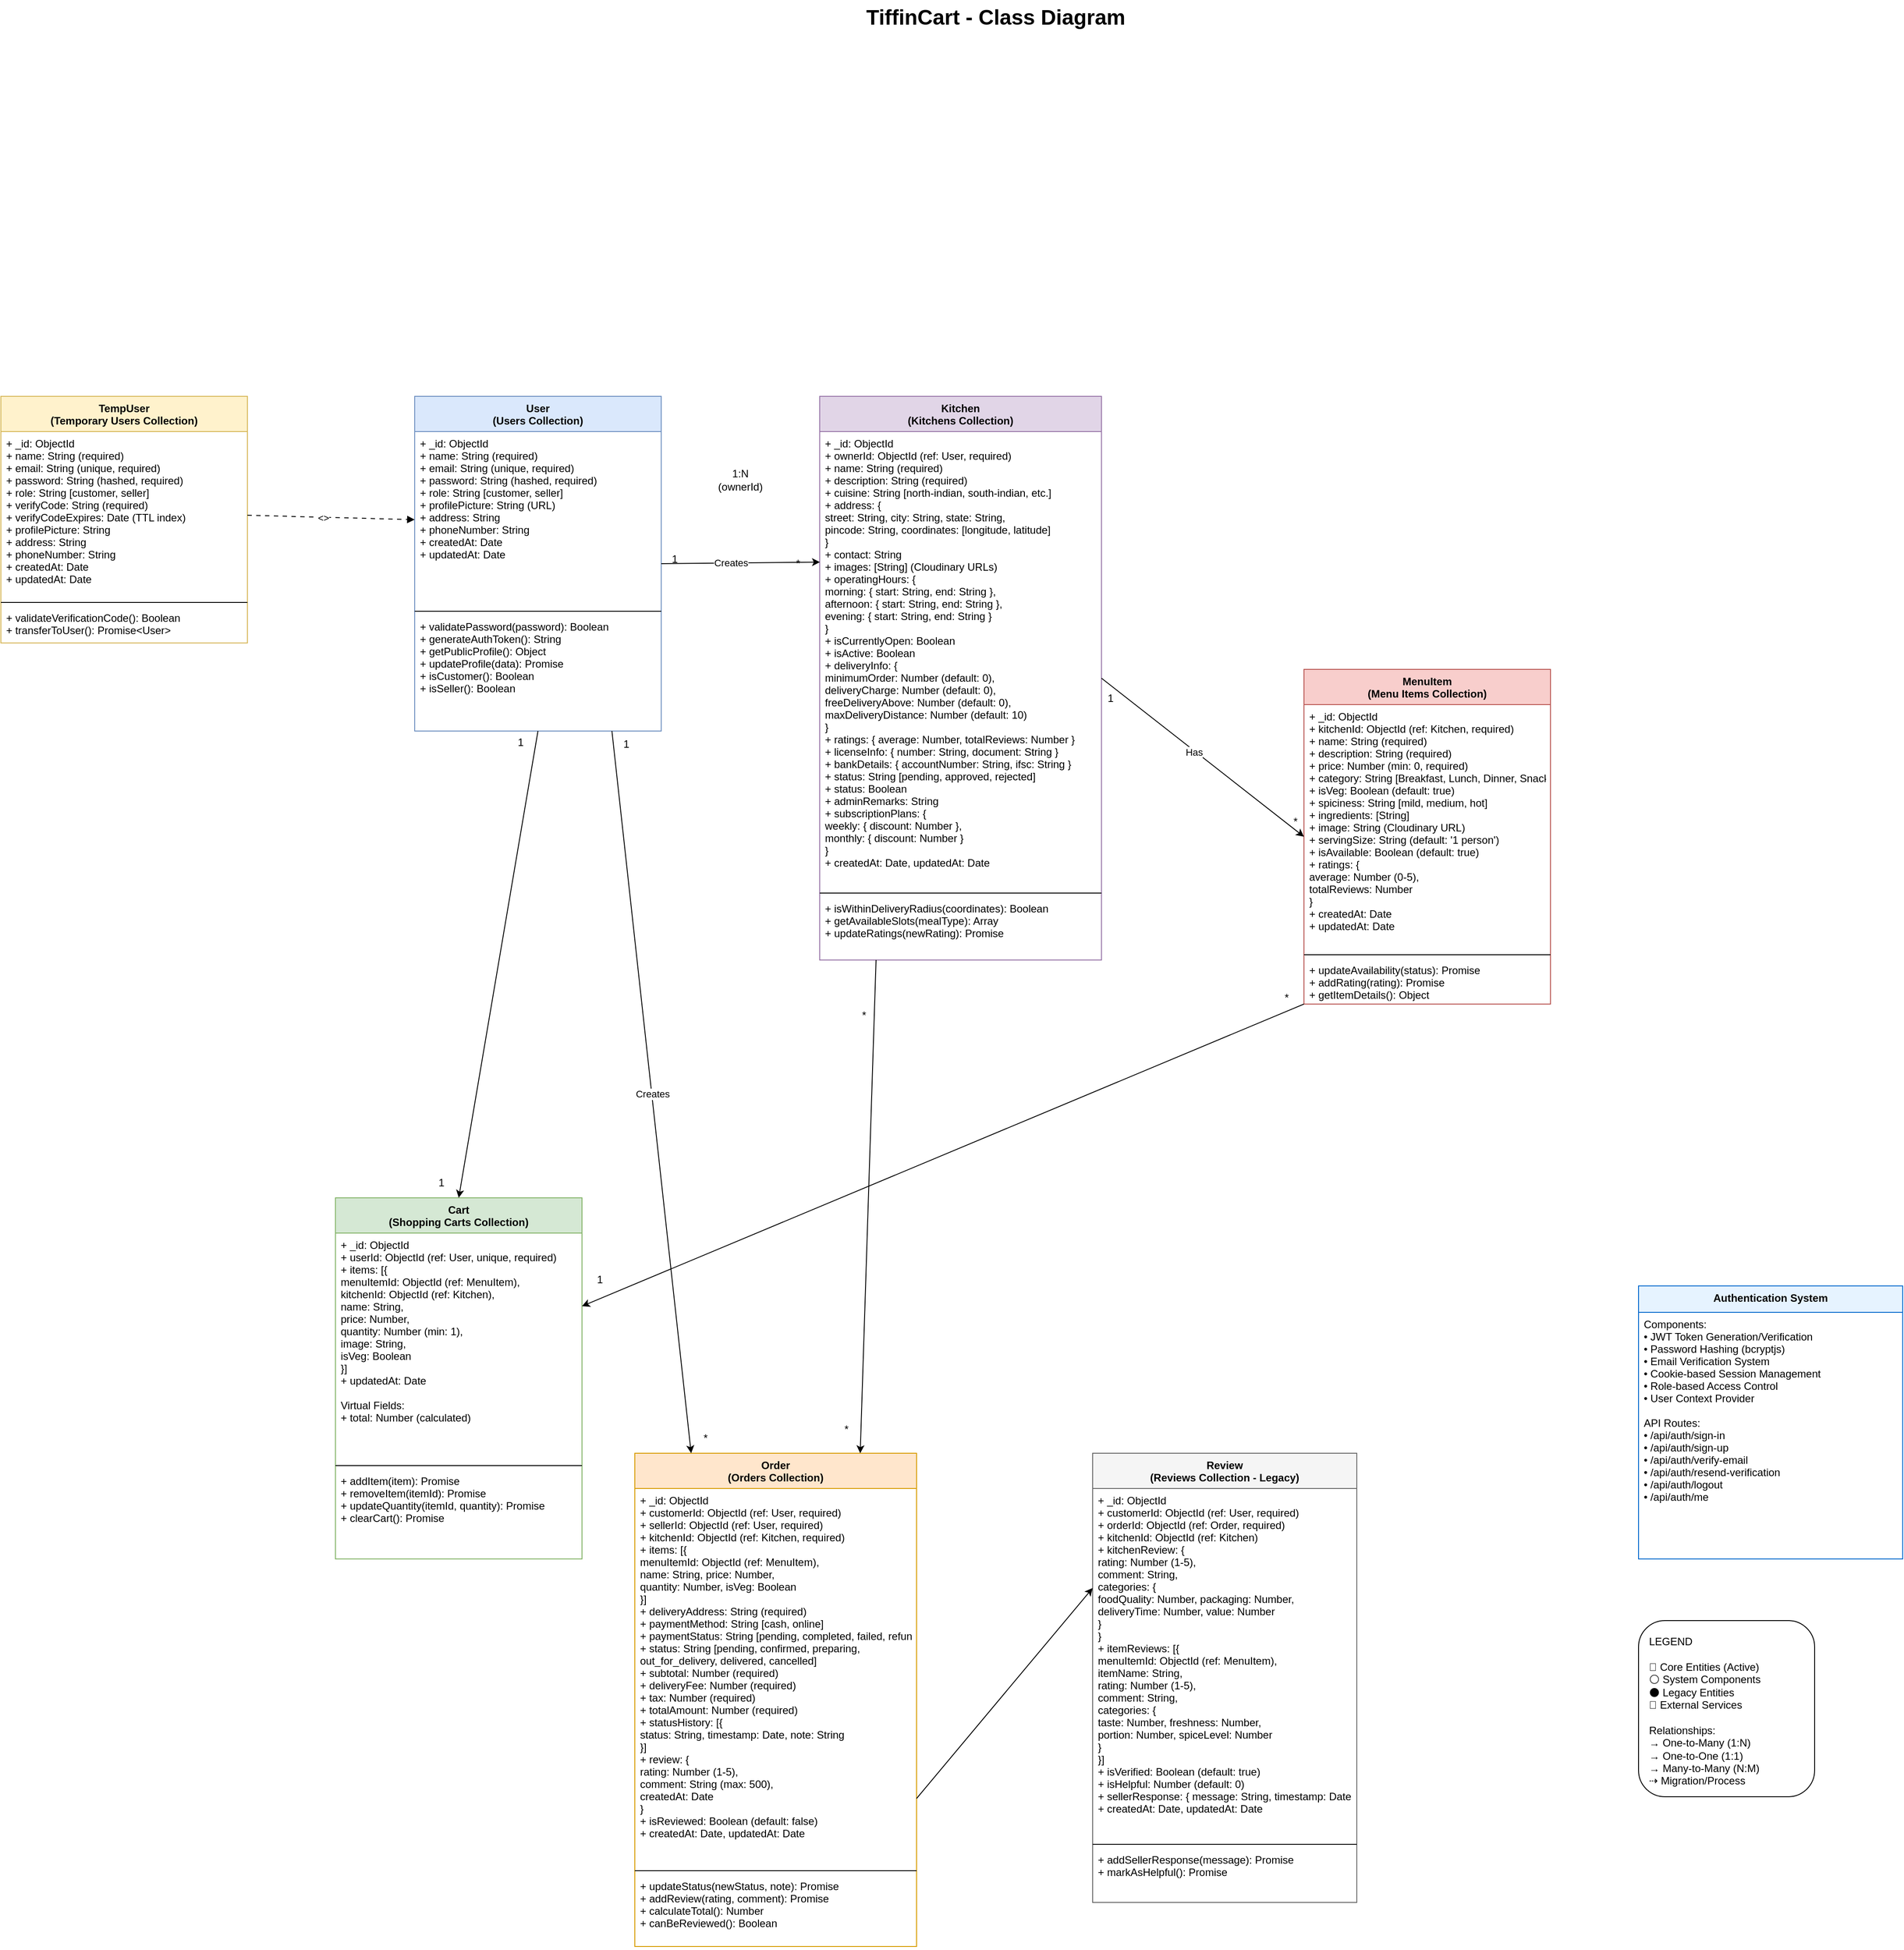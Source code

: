 <mxfile>
    <diagram name="TiffinCart System Architecture" id="tiffincart-class-diagram">
        <mxGraphModel dx="3574" dy="3462" grid="1" gridSize="10" guides="1" tooltips="1" connect="1" arrows="1" fold="1" page="1" pageScale="1" pageWidth="1654" pageHeight="2336" math="0" shadow="0">
            <root>
                <mxCell id="0"/>
                <mxCell id="1" parent="0"/>
                <mxCell id="user-class" value="User&#xa;(Users Collection)" style="swimlane;fontStyle=1;align=center;verticalAlign=top;childLayout=stackLayout;horizontal=1;startSize=40;horizontalStack=0;resizeParent=1;resizeParentMax=0;resizeLast=0;collapsible=1;marginBottom=0;fillColor=#dae8fc;strokeColor=#6c8ebf;" parent="1" vertex="1">
                    <mxGeometry x="190" y="-210" width="280" height="380" as="geometry"/>
                </mxCell>
                <mxCell id="user-attributes" value="+ _id: ObjectId&#xa;+ name: String (required)&#xa;+ email: String (unique, required)&#xa;+ password: String (hashed, required)&#xa;+ role: String [customer, seller]&#xa;+ profilePicture: String (URL)&#xa;+ address: String&#xa;+ phoneNumber: String&#xa;+ createdAt: Date&#xa;+ updatedAt: Date" style="text;strokeColor=none;fillColor=none;align=left;verticalAlign=top;spacingLeft=4;spacingRight=4;overflow=hidden;rotatable=0;points=[[0,0.5],[1,0.5]];portConstraint=eastwest;" parent="user-class" vertex="1">
                    <mxGeometry y="40" width="280" height="200" as="geometry"/>
                </mxCell>
                <mxCell id="user-separator" value="" style="line;strokeWidth=1;fillColor=none;align=left;verticalAlign=middle;spacingTop=-1;spacingLeft=3;spacingRight=3;rotatable=0;labelPosition=right;points=[];portConstraint=eastwest;" parent="user-class" vertex="1">
                    <mxGeometry y="240" width="280" height="8" as="geometry"/>
                </mxCell>
                <mxCell id="user-methods" value="+ validatePassword(password): Boolean&#xa;+ generateAuthToken(): String&#xa;+ getPublicProfile(): Object&#xa;+ updateProfile(data): Promise&#xa;+ isCustomer(): Boolean&#xa;+ isSeller(): Boolean" style="text;strokeColor=none;fillColor=none;align=left;verticalAlign=top;spacingLeft=4;spacingRight=4;overflow=hidden;rotatable=0;points=[[0,0.5],[1,0.5]];portConstraint=eastwest;" parent="user-class" vertex="1">
                    <mxGeometry y="248" width="280" height="132" as="geometry"/>
                </mxCell>
                <mxCell id="tempuser-class" value="TempUser&#xa;(Temporary Users Collection)" style="swimlane;fontStyle=1;align=center;verticalAlign=top;childLayout=stackLayout;horizontal=1;startSize=40;horizontalStack=0;resizeParent=1;resizeParentMax=0;resizeLast=0;collapsible=1;marginBottom=0;fillColor=#fff2cc;strokeColor=#d6b656;" parent="1" vertex="1">
                    <mxGeometry x="-280" y="-210" width="280" height="280" as="geometry"/>
                </mxCell>
                <mxCell id="tempuser-attributes" value="+ _id: ObjectId&#xa;+ name: String (required)&#xa;+ email: String (unique, required)&#xa;+ password: String (hashed, required)&#xa;+ role: String [customer, seller]&#xa;+ verifyCode: String (required)&#xa;+ verifyCodeExpires: Date (TTL index)&#xa;+ profilePicture: String&#xa;+ address: String&#xa;+ phoneNumber: String&#xa;+ createdAt: Date&#xa;+ updatedAt: Date" style="text;strokeColor=none;fillColor=none;align=left;verticalAlign=top;spacingLeft=4;spacingRight=4;overflow=hidden;rotatable=0;points=[[0,0.5],[1,0.5]];portConstraint=eastwest;" parent="tempuser-class" vertex="1">
                    <mxGeometry y="40" width="280" height="190" as="geometry"/>
                </mxCell>
                <mxCell id="tempuser-separator" value="" style="line;strokeWidth=1;fillColor=none;align=left;verticalAlign=middle;spacingTop=-1;spacingLeft=3;spacingRight=3;rotatable=0;labelPosition=right;points=[];portConstraint=eastwest;" parent="tempuser-class" vertex="1">
                    <mxGeometry y="230" width="280" height="8" as="geometry"/>
                </mxCell>
                <mxCell id="tempuser-methods" value="+ validateVerificationCode(): Boolean&#xa;+ transferToUser(): Promise&lt;User&gt;" style="text;strokeColor=none;fillColor=none;align=left;verticalAlign=top;spacingLeft=4;spacingRight=4;overflow=hidden;rotatable=0;points=[[0,0.5],[1,0.5]];portConstraint=eastwest;" parent="tempuser-class" vertex="1">
                    <mxGeometry y="238" width="280" height="42" as="geometry"/>
                </mxCell>
                <mxCell id="kitchen-class" value="Kitchen&#xa;(Kitchens Collection)" style="swimlane;fontStyle=1;align=center;verticalAlign=top;childLayout=stackLayout;horizontal=1;startSize=40;horizontalStack=0;resizeParent=1;resizeParentMax=0;resizeLast=0;collapsible=1;marginBottom=0;fillColor=#e1d5e7;strokeColor=#9673a6;" parent="1" vertex="1">
                    <mxGeometry x="650" y="-210" width="320" height="640" as="geometry"/>
                </mxCell>
                <mxCell id="kitchen-attributes" value="+ _id: ObjectId&#xa;+ ownerId: ObjectId (ref: User, required)&#xa;+ name: String (required)&#xa;+ description: String (required)&#xa;+ cuisine: String [north-indian, south-indian, etc.]&#xa;+ address: {&#xa;    street: String, city: String, state: String,&#xa;    pincode: String, coordinates: [longitude, latitude]&#xa;}&#xa;+ contact: String&#xa;+ images: [String] (Cloudinary URLs)&#xa;+ operatingHours: {&#xa;    morning: { start: String, end: String },&#xa;    afternoon: { start: String, end: String },&#xa;    evening: { start: String, end: String }&#xa;}&#xa;+ isCurrentlyOpen: Boolean&#xa;+ isActive: Boolean&#xa;+ deliveryInfo: {&#xa;    minimumOrder: Number (default: 0),&#xa;    deliveryCharge: Number (default: 0),&#xa;    freeDeliveryAbove: Number (default: 0),&#xa;    maxDeliveryDistance: Number (default: 10)&#xa;}&#xa;+ ratings: { average: Number, totalReviews: Number }&#xa;+ licenseInfo: { number: String, document: String }&#xa;+ bankDetails: { accountNumber: String, ifsc: String }&#xa;+ status: String [pending, approved, rejected]&#xa;+ status: Boolean&#xa;+ adminRemarks: String&#xa;+ subscriptionPlans: {&#xa;    weekly: { discount: Number },&#xa;    monthly: { discount: Number }&#xa;}&#xa;+ createdAt: Date, updatedAt: Date" style="text;strokeColor=none;fillColor=none;align=left;verticalAlign=top;spacingLeft=4;spacingRight=4;overflow=hidden;rotatable=0;points=[[0,0.5],[1,0.5]];portConstraint=eastwest;" parent="kitchen-class" vertex="1">
                    <mxGeometry y="40" width="320" height="520" as="geometry"/>
                </mxCell>
                <mxCell id="kitchen-separator" value="" style="line;strokeWidth=1;fillColor=none;align=left;verticalAlign=middle;spacingTop=-1;spacingLeft=3;spacingRight=3;rotatable=0;labelPosition=right;points=[];portConstraint=eastwest;" parent="kitchen-class" vertex="1">
                    <mxGeometry y="560" width="320" height="8" as="geometry"/>
                </mxCell>
                <mxCell id="kitchen-methods" value="+ isWithinDeliveryRadius(coordinates): Boolean&#xa;+ getAvailableSlots(mealType): Array&#xa;+ updateRatings(newRating): Promise" style="text;strokeColor=none;fillColor=none;align=left;verticalAlign=top;spacingLeft=4;spacingRight=4;overflow=hidden;rotatable=0;points=[[0,0.5],[1,0.5]];portConstraint=eastwest;" parent="kitchen-class" vertex="1">
                    <mxGeometry y="568" width="320" height="72" as="geometry"/>
                </mxCell>
                <mxCell id="menuitem-class" value="MenuItem&#xa;(Menu Items Collection)" style="swimlane;fontStyle=1;align=center;verticalAlign=top;childLayout=stackLayout;horizontal=1;startSize=40;horizontalStack=0;resizeParent=1;resizeParentMax=0;resizeLast=0;collapsible=1;marginBottom=0;fillColor=#f8cecc;strokeColor=#b85450;" parent="1" vertex="1">
                    <mxGeometry x="1200" y="100" width="280" height="380" as="geometry"/>
                </mxCell>
                <mxCell id="menuitem-attributes" value="+ _id: ObjectId&#xa;+ kitchenId: ObjectId (ref: Kitchen, required)&#xa;+ name: String (required)&#xa;+ description: String (required)&#xa;+ price: Number (min: 0, required)&#xa;+ category: String [Breakfast, Lunch, Dinner, Snacks, Dessert]&#xa;+ isVeg: Boolean (default: true)&#xa;+ spiciness: String [mild, medium, hot]&#xa;+ ingredients: [String]&#xa;+ image: String (Cloudinary URL)&#xa;+ servingSize: String (default: &#39;1 person&#39;)&#xa;+ isAvailable: Boolean (default: true)&#xa;+ ratings: {&#xa;    average: Number (0-5),&#xa;    totalReviews: Number&#xa;}&#xa;+ createdAt: Date&#xa;+ updatedAt: Date" style="text;strokeColor=none;fillColor=none;align=left;verticalAlign=top;spacingLeft=4;spacingRight=4;overflow=hidden;rotatable=0;points=[[0,0.5],[1,0.5]];portConstraint=eastwest;" parent="menuitem-class" vertex="1">
                    <mxGeometry y="40" width="280" height="280" as="geometry"/>
                </mxCell>
                <mxCell id="menuitem-separator" value="" style="line;strokeWidth=1;fillColor=none;align=left;verticalAlign=middle;spacingTop=-1;spacingLeft=3;spacingRight=3;rotatable=0;labelPosition=right;points=[];portConstraint=eastwest;" parent="menuitem-class" vertex="1">
                    <mxGeometry y="320" width="280" height="8" as="geometry"/>
                </mxCell>
                <mxCell id="menuitem-methods" value="+ updateAvailability(status): Promise&#xa;+ addRating(rating): Promise&#xa;+ getItemDetails(): Object" style="text;strokeColor=none;fillColor=none;align=left;verticalAlign=top;spacingLeft=4;spacingRight=4;overflow=hidden;rotatable=0;points=[[0,0.5],[1,0.5]];portConstraint=eastwest;" parent="menuitem-class" vertex="1">
                    <mxGeometry y="328" width="280" height="52" as="geometry"/>
                </mxCell>
                <mxCell id="cart-class" value="Cart&#xa;(Shopping Carts Collection)" style="swimlane;fontStyle=1;align=center;verticalAlign=top;childLayout=stackLayout;horizontal=1;startSize=40;horizontalStack=0;resizeParent=1;resizeParentMax=0;resizeLast=0;collapsible=1;marginBottom=0;fillColor=#d5e8d4;strokeColor=#82b366;" parent="1" vertex="1">
                    <mxGeometry x="100" y="700" width="280" height="410" as="geometry"/>
                </mxCell>
                <mxCell id="cart-attributes" value="+ _id: ObjectId&#xa;+ userId: ObjectId (ref: User, unique, required)&#xa;+ items: [{&#xa;    menuItemId: ObjectId (ref: MenuItem),&#xa;    kitchenId: ObjectId (ref: Kitchen),&#xa;    name: String,&#xa;    price: Number,&#xa;    quantity: Number (min: 1),&#xa;    image: String,&#xa;    isVeg: Boolean&#xa;}]&#xa;+ updatedAt: Date&#xa;&#xa;Virtual Fields:&#xa;+ total: Number (calculated)" style="text;strokeColor=none;fillColor=none;align=left;verticalAlign=top;spacingLeft=4;spacingRight=4;overflow=hidden;rotatable=0;points=[[0,0.5],[1,0.5]];portConstraint=eastwest;" parent="cart-class" vertex="1">
                    <mxGeometry y="40" width="280" height="260" as="geometry"/>
                </mxCell>
                <mxCell id="cart-separator" value="" style="line;strokeWidth=1;fillColor=none;align=left;verticalAlign=middle;spacingTop=-1;spacingLeft=3;spacingRight=3;rotatable=0;labelPosition=right;points=[];portConstraint=eastwest;" parent="cart-class" vertex="1">
                    <mxGeometry y="300" width="280" height="8" as="geometry"/>
                </mxCell>
                <mxCell id="cart-methods" value="+ addItem(item): Promise&#xa;+ removeItem(itemId): Promise&#xa;+ updateQuantity(itemId, quantity): Promise&#xa;+ clearCart(): Promise" style="text;strokeColor=none;fillColor=none;align=left;verticalAlign=top;spacingLeft=4;spacingRight=4;overflow=hidden;rotatable=0;points=[[0,0.5],[1,0.5]];portConstraint=eastwest;" parent="cart-class" vertex="1">
                    <mxGeometry y="308" width="280" height="102" as="geometry"/>
                </mxCell>
                <mxCell id="order-class" value="Order&#xa;(Orders Collection)" style="swimlane;fontStyle=1;align=center;verticalAlign=top;childLayout=stackLayout;horizontal=1;startSize=40;horizontalStack=0;resizeParent=1;resizeParentMax=0;resizeLast=0;collapsible=1;marginBottom=0;fillColor=#ffe6cc;strokeColor=#d79b00;" parent="1" vertex="1">
                    <mxGeometry x="440" y="990" width="320" height="560" as="geometry"/>
                </mxCell>
                <mxCell id="order-attributes" value="+ _id: ObjectId&#xa;+ customerId: ObjectId (ref: User, required)&#xa;+ sellerId: ObjectId (ref: User, required)&#xa;+ kitchenId: ObjectId (ref: Kitchen, required)&#xa;+ items: [{&#xa;    menuItemId: ObjectId (ref: MenuItem),&#xa;    name: String, price: Number,&#xa;    quantity: Number, isVeg: Boolean&#xa;}]&#xa;+ deliveryAddress: String (required)&#xa;+ paymentMethod: String [cash, online]&#xa;+ paymentStatus: String [pending, completed, failed, refunded]&#xa;+ status: String [pending, confirmed, preparing, &#xa;    out_for_delivery, delivered, cancelled]&#xa;+ subtotal: Number (required)&#xa;+ deliveryFee: Number (required)&#xa;+ tax: Number (required)&#xa;+ totalAmount: Number (required)&#xa;+ statusHistory: [{&#xa;    status: String, timestamp: Date, note: String&#xa;}]&#xa;+ review: {&#xa;    rating: Number (1-5),&#xa;    comment: String (max: 500),&#xa;    createdAt: Date&#xa;}&#xa;+ isReviewed: Boolean (default: false)&#xa;+ createdAt: Date, updatedAt: Date" style="text;strokeColor=none;fillColor=none;align=left;verticalAlign=top;spacingLeft=4;spacingRight=4;overflow=hidden;rotatable=0;points=[[0,0.5],[1,0.5]];portConstraint=eastwest;" parent="order-class" vertex="1">
                    <mxGeometry y="40" width="320" height="430" as="geometry"/>
                </mxCell>
                <mxCell id="order-separator" value="" style="line;strokeWidth=1;fillColor=none;align=left;verticalAlign=middle;spacingTop=-1;spacingLeft=3;spacingRight=3;rotatable=0;labelPosition=right;points=[];portConstraint=eastwest;" parent="order-class" vertex="1">
                    <mxGeometry y="470" width="320" height="8" as="geometry"/>
                </mxCell>
                <mxCell id="order-methods" value="+ updateStatus(newStatus, note): Promise&#xa;+ addReview(rating, comment): Promise&#xa;+ calculateTotal(): Number&#xa;+ canBeReviewed(): Boolean" style="text;strokeColor=none;fillColor=none;align=left;verticalAlign=top;spacingLeft=4;spacingRight=4;overflow=hidden;rotatable=0;points=[[0,0.5],[1,0.5]];portConstraint=eastwest;" parent="order-class" vertex="1">
                    <mxGeometry y="478" width="320" height="82" as="geometry"/>
                </mxCell>
                <mxCell id="review-class" value="Review&#xa;(Reviews Collection - Legacy)" style="swimlane;fontStyle=1;align=center;verticalAlign=top;childLayout=stackLayout;horizontal=1;startSize=40;horizontalStack=0;resizeParent=1;resizeParentMax=0;resizeLast=0;collapsible=1;marginBottom=0;fillColor=#f5f5f5;strokeColor=#666666;" parent="1" vertex="1">
                    <mxGeometry x="960" y="990" width="300" height="510" as="geometry"/>
                </mxCell>
                <mxCell id="review-attributes" value="+ _id: ObjectId&#xa;+ customerId: ObjectId (ref: User, required)&#xa;+ orderId: ObjectId (ref: Order, required)&#xa;+ kitchenId: ObjectId (ref: Kitchen)&#xa;+ kitchenReview: {&#xa;    rating: Number (1-5),&#xa;    comment: String,&#xa;    categories: {&#xa;        foodQuality: Number, packaging: Number,&#xa;        deliveryTime: Number, value: Number&#xa;    }&#xa;}&#xa;+ itemReviews: [{&#xa;    menuItemId: ObjectId (ref: MenuItem),&#xa;    itemName: String,&#xa;    rating: Number (1-5),&#xa;    comment: String,&#xa;    categories: {&#xa;        taste: Number, freshness: Number,&#xa;        portion: Number, spiceLevel: Number&#xa;    }&#xa;}]&#xa;+ isVerified: Boolean (default: true)&#xa;+ isHelpful: Number (default: 0)&#xa;+ sellerResponse: { message: String, timestamp: Date }&#xa;+ createdAt: Date, updatedAt: Date" style="text;strokeColor=none;fillColor=none;align=left;verticalAlign=top;spacingLeft=4;spacingRight=4;overflow=hidden;rotatable=0;points=[[0,0.5],[1,0.5]];portConstraint=eastwest;" parent="review-class" vertex="1">
                    <mxGeometry y="40" width="300" height="400" as="geometry"/>
                </mxCell>
                <mxCell id="review-separator" value="" style="line;strokeWidth=1;fillColor=none;align=left;verticalAlign=middle;spacingTop=-1;spacingLeft=3;spacingRight=3;rotatable=0;labelPosition=right;points=[];portConstraint=eastwest;" parent="review-class" vertex="1">
                    <mxGeometry y="440" width="300" height="8" as="geometry"/>
                </mxCell>
                <mxCell id="review-methods" value="+ addSellerResponse(message): Promise&#xa;+ markAsHelpful(): Promise" style="text;strokeColor=none;fillColor=none;align=left;verticalAlign=top;spacingLeft=4;spacingRight=4;overflow=hidden;rotatable=0;points=[[0,0.5],[1,0.5]];portConstraint=eastwest;" parent="review-class" vertex="1">
                    <mxGeometry y="448" width="300" height="62" as="geometry"/>
                </mxCell>
                <mxCell id="auth-system" value="Authentication System" style="swimlane;fontStyle=1;align=center;verticalAlign=top;childLayout=stackLayout;horizontal=1;startSize=30;horizontalStack=0;resizeParent=1;resizeParentMax=0;resizeLast=0;collapsible=1;marginBottom=0;fillColor=#e6f3ff;strokeColor=#0066cc;" parent="1" vertex="1">
                    <mxGeometry x="1580" y="800" width="300" height="310" as="geometry"/>
                </mxCell>
                <mxCell id="auth-components" value="Components:&#xa;• JWT Token Generation/Verification&#xa;• Password Hashing (bcryptjs)&#xa;• Email Verification System&#xa;• Cookie-based Session Management&#xa;• Role-based Access Control&#xa;• User Context Provider&#xa;&#xa;API Routes:&#xa;• /api/auth/sign-in&#xa;• /api/auth/sign-up&#xa;• /api/auth/verify-email&#xa;• /api/auth/resend-verification&#xa;• /api/auth/logout&#xa;• /api/auth/me" style="text;strokeColor=none;fillColor=none;align=left;verticalAlign=top;spacingLeft=4;spacingRight=4;overflow=hidden;rotatable=0;points=[[0,0.5],[1,0.5]];portConstraint=eastwest;" parent="auth-system" vertex="1">
                    <mxGeometry y="30" width="300" height="280" as="geometry"/>
                </mxCell>
                <mxCell id="user-kitchen-relation" value="" style="endArrow=classic;html=1;rounded=0;exitX=1;exitY=0.5;exitDx=0;exitDy=0;entryX=0.001;entryY=0.285;entryDx=0;entryDy=0;entryPerimeter=0;" parent="1" source="user-class" target="kitchen-attributes" edge="1">
                    <mxGeometry width="50" height="50" relative="1" as="geometry">
                        <mxPoint x="600" y="300" as="sourcePoint"/>
                        <mxPoint x="540" y="310" as="targetPoint"/>
                        <Array as="points"/>
                    </mxGeometry>
                </mxCell>
                <mxCell id="7" value="Creates" style="edgeLabel;html=1;align=center;verticalAlign=middle;resizable=0;points=[];" parent="user-kitchen-relation" vertex="1" connectable="0">
                    <mxGeometry x="-0.124" relative="1" as="geometry">
                        <mxPoint as="offset"/>
                    </mxGeometry>
                </mxCell>
                <mxCell id="user-kitchen-label" value="1:N&#xa;(ownerId)" style="text;html=1;strokeColor=none;fillColor=none;align=center;verticalAlign=middle;whiteSpace=wrap;rounded=0;" parent="1" vertex="1">
                    <mxGeometry x="530" y="-130" width="60" height="30" as="geometry"/>
                </mxCell>
                <mxCell id="kitchen-menuitem-relation" value="" style="endArrow=classic;html=1;rounded=0;exitX=1;exitY=0.5;exitDx=0;exitDy=0;entryX=0;entryY=0.5;entryDx=0;entryDy=0;" parent="1" source="kitchen-class" target="menuitem-class" edge="1">
                    <mxGeometry width="50" height="50" relative="1" as="geometry">
                        <mxPoint x="1100" y="300" as="sourcePoint"/>
                        <mxPoint x="1150" y="250" as="targetPoint"/>
                    </mxGeometry>
                </mxCell>
                <mxCell id="10" value="Has" style="edgeLabel;html=1;align=center;verticalAlign=middle;resizable=0;points=[];" parent="kitchen-menuitem-relation" vertex="1" connectable="0">
                    <mxGeometry x="-0.081" y="-1" relative="1" as="geometry">
                        <mxPoint as="offset"/>
                    </mxGeometry>
                </mxCell>
                <mxCell id="user-cart-relation" value="" style="endArrow=classic;html=1;rounded=0;exitX=0.5;exitY=1;exitDx=0;exitDy=0;entryX=0.5;entryY=0;entryDx=0;entryDy=0;" parent="1" source="user-class" target="cart-class" edge="1">
                    <mxGeometry width="50" height="50" relative="1" as="geometry">
                        <mxPoint x="200" y="550" as="sourcePoint"/>
                        <mxPoint x="250" y="500" as="targetPoint"/>
                    </mxGeometry>
                </mxCell>
                <mxCell id="user-order-customer-relation" value="" style="endArrow=classic;html=1;rounded=0;exitX=0.8;exitY=1;exitDx=0;exitDy=0;entryX=0.2;entryY=0;entryDx=0;entryDy=0;" parent="1" source="user-class" target="order-class" edge="1">
                    <mxGeometry width="50" height="50" relative="1" as="geometry">
                        <mxPoint x="350" y="550" as="sourcePoint"/>
                        <mxPoint x="400" y="500" as="targetPoint"/>
                    </mxGeometry>
                </mxCell>
                <mxCell id="18" value="Creates" style="edgeLabel;html=1;align=center;verticalAlign=middle;resizable=0;points=[];" parent="user-order-customer-relation" vertex="1" connectable="0">
                    <mxGeometry x="0.007" y="1" relative="1" as="geometry">
                        <mxPoint x="-1" y="-1" as="offset"/>
                    </mxGeometry>
                </mxCell>
                <mxCell id="kitchen-order-relation" value="" style="endArrow=classic;html=1;rounded=0;exitX=0.2;exitY=1;exitDx=0;exitDy=0;entryX=0.8;entryY=0;entryDx=0;entryDy=0;" parent="1" source="kitchen-class" target="order-class" edge="1">
                    <mxGeometry width="50" height="50" relative="1" as="geometry">
                        <mxPoint x="700" y="650" as="sourcePoint"/>
                        <mxPoint x="750" y="600" as="targetPoint"/>
                    </mxGeometry>
                </mxCell>
                <mxCell id="menuitem-cart-relation" value="" style="endArrow=classic;html=1;rounded=0;exitX=0;exitY=1;exitDx=0;exitDy=0;entryX=1;entryY=0.3;entryDx=0;entryDy=0;" parent="1" source="menuitem-class" target="cart-class" edge="1">
                    <mxGeometry width="50" height="50" relative="1" as="geometry">
                        <mxPoint x="1100" y="600" as="sourcePoint"/>
                        <mxPoint x="1150" y="550" as="targetPoint"/>
                    </mxGeometry>
                </mxCell>
                <mxCell id="order-review-relation" value="" style="endArrow=classic;html=1;rounded=0;exitX=1;exitY=0.7;exitDx=0;exitDy=0;entryX=0;entryY=0.3;entryDx=0;entryDy=0;" parent="1" source="order-class" target="review-class" edge="1">
                    <mxGeometry width="50" height="50" relative="1" as="geometry">
                        <mxPoint x="750" y="950" as="sourcePoint"/>
                        <mxPoint x="800" y="900" as="targetPoint"/>
                    </mxGeometry>
                </mxCell>
                <mxCell id="legend" value="LEGEND&#xa;&#xa;🔵 Core Entities (Active)&#xa;⚪ System Components&#xa;⚫ Legacy Entities&#xa;🔴 External Services&#xa;&#xa;Relationships:&#xa;→ One-to-Many (1:N)&#xa;→ One-to-One (1:1)&#xa;→ Many-to-Many (N:M)&#xa;⇢ Migration/Process" style="text;html=1;strokeColor=#000000;fillColor=#ffffff;align=left;verticalAlign=top;spacingLeft=10;spacingRight=10;spacingTop=10;spacingBottom=10;whiteSpace=wrap;rounded=1;" parent="1" vertex="1">
                    <mxGeometry x="1580" y="1180" width="200" height="200" as="geometry"/>
                </mxCell>
                <mxCell id="2" value="" style="endArrow=block;html=1;rounded=0;dashed=1;dashPattern=5 5;exitX=1;exitY=0.5;exitDx=0;exitDy=0;entryX=0;entryY=0.5;entryDx=0;entryDy=0;" parent="1" source="tempuser-attributes" target="user-attributes" edge="1">
                    <mxGeometry relative="1" as="geometry">
                        <Array as="points"/>
                        <mxPoint x="-110" y="241.5" as="sourcePoint"/>
                        <mxPoint x="158" y="228.5" as="targetPoint"/>
                    </mxGeometry>
                </mxCell>
                <mxCell id="3" value="&lt;&lt;migrates to&gt;&gt;" style="edgeLabel;html=1;align=center;verticalAlign=middle;resizable=0;points=[];" parent="2" connectable="0" vertex="1">
                    <mxGeometry x="-0.1" y="-1" relative="1" as="geometry">
                        <mxPoint as="offset"/>
                    </mxGeometry>
                </mxCell>
                <mxCell id="5" value="1" style="text;html=1;align=center;verticalAlign=middle;resizable=0;points=[];autosize=1;strokeColor=none;fillColor=none;" parent="1" vertex="1">
                    <mxGeometry x="470" y="-40" width="30" height="30" as="geometry"/>
                </mxCell>
                <mxCell id="6" value="*" style="text;html=1;align=center;verticalAlign=middle;resizable=0;points=[];autosize=1;strokeColor=none;fillColor=none;" parent="1" vertex="1">
                    <mxGeometry x="610" y="-35" width="30" height="30" as="geometry"/>
                </mxCell>
                <mxCell id="8" value="1" style="text;html=1;align=center;verticalAlign=middle;resizable=0;points=[];autosize=1;strokeColor=none;fillColor=none;" parent="1" vertex="1">
                    <mxGeometry x="965" y="118" width="30" height="30" as="geometry"/>
                </mxCell>
                <mxCell id="9" value="*" style="text;html=1;align=center;verticalAlign=middle;resizable=0;points=[];autosize=1;strokeColor=none;fillColor=none;" parent="1" vertex="1">
                    <mxGeometry x="1175" y="258" width="30" height="30" as="geometry"/>
                </mxCell>
                <mxCell id="11" value="*" style="text;html=1;align=center;verticalAlign=middle;resizable=0;points=[];autosize=1;strokeColor=none;fillColor=none;" parent="1" vertex="1">
                    <mxGeometry x="1165" y="458" width="30" height="30" as="geometry"/>
                </mxCell>
                <mxCell id="12" value="1" style="text;html=1;align=center;verticalAlign=middle;resizable=0;points=[];autosize=1;strokeColor=none;fillColor=none;" parent="1" vertex="1">
                    <mxGeometry x="385" y="778" width="30" height="30" as="geometry"/>
                </mxCell>
                <mxCell id="13" value="*" style="text;html=1;align=center;verticalAlign=middle;resizable=0;points=[];autosize=1;strokeColor=none;fillColor=none;" parent="1" vertex="1">
                    <mxGeometry x="665" y="948" width="30" height="30" as="geometry"/>
                </mxCell>
                <mxCell id="14" value="*" style="text;html=1;align=center;verticalAlign=middle;resizable=0;points=[];autosize=1;strokeColor=none;fillColor=none;" parent="1" vertex="1">
                    <mxGeometry x="685" y="478" width="30" height="30" as="geometry"/>
                </mxCell>
                <mxCell id="15" value="1" style="text;html=1;align=center;verticalAlign=middle;resizable=0;points=[];autosize=1;strokeColor=none;fillColor=none;" parent="1" vertex="1">
                    <mxGeometry x="415" y="170" width="30" height="30" as="geometry"/>
                </mxCell>
                <mxCell id="17" value="*" style="text;html=1;align=center;verticalAlign=middle;resizable=0;points=[];autosize=1;strokeColor=none;fillColor=none;" parent="1" vertex="1">
                    <mxGeometry x="505" y="958" width="30" height="30" as="geometry"/>
                </mxCell>
                <mxCell id="19" value="1" style="text;html=1;align=center;verticalAlign=middle;resizable=0;points=[];autosize=1;strokeColor=none;fillColor=none;" parent="1" vertex="1">
                    <mxGeometry x="295" y="168" width="30" height="30" as="geometry"/>
                </mxCell>
                <mxCell id="20" value="1" style="text;html=1;align=center;verticalAlign=middle;resizable=0;points=[];autosize=1;strokeColor=none;fillColor=none;" parent="1" vertex="1">
                    <mxGeometry x="205" y="668" width="30" height="30" as="geometry"/>
                </mxCell>
                <mxCell id="21" value="TiffinCart - Class Diagram" style="text;html=1;strokeColor=none;fillColor=none;align=center;verticalAlign=middle;whiteSpace=wrap;rounded=0;fontSize=24;fontStyle=1;" vertex="1" parent="1">
                    <mxGeometry x="660" y="-660" width="380" height="40" as="geometry"/>
                </mxCell>
            </root>
        </mxGraphModel>
    </diagram>
</mxfile>